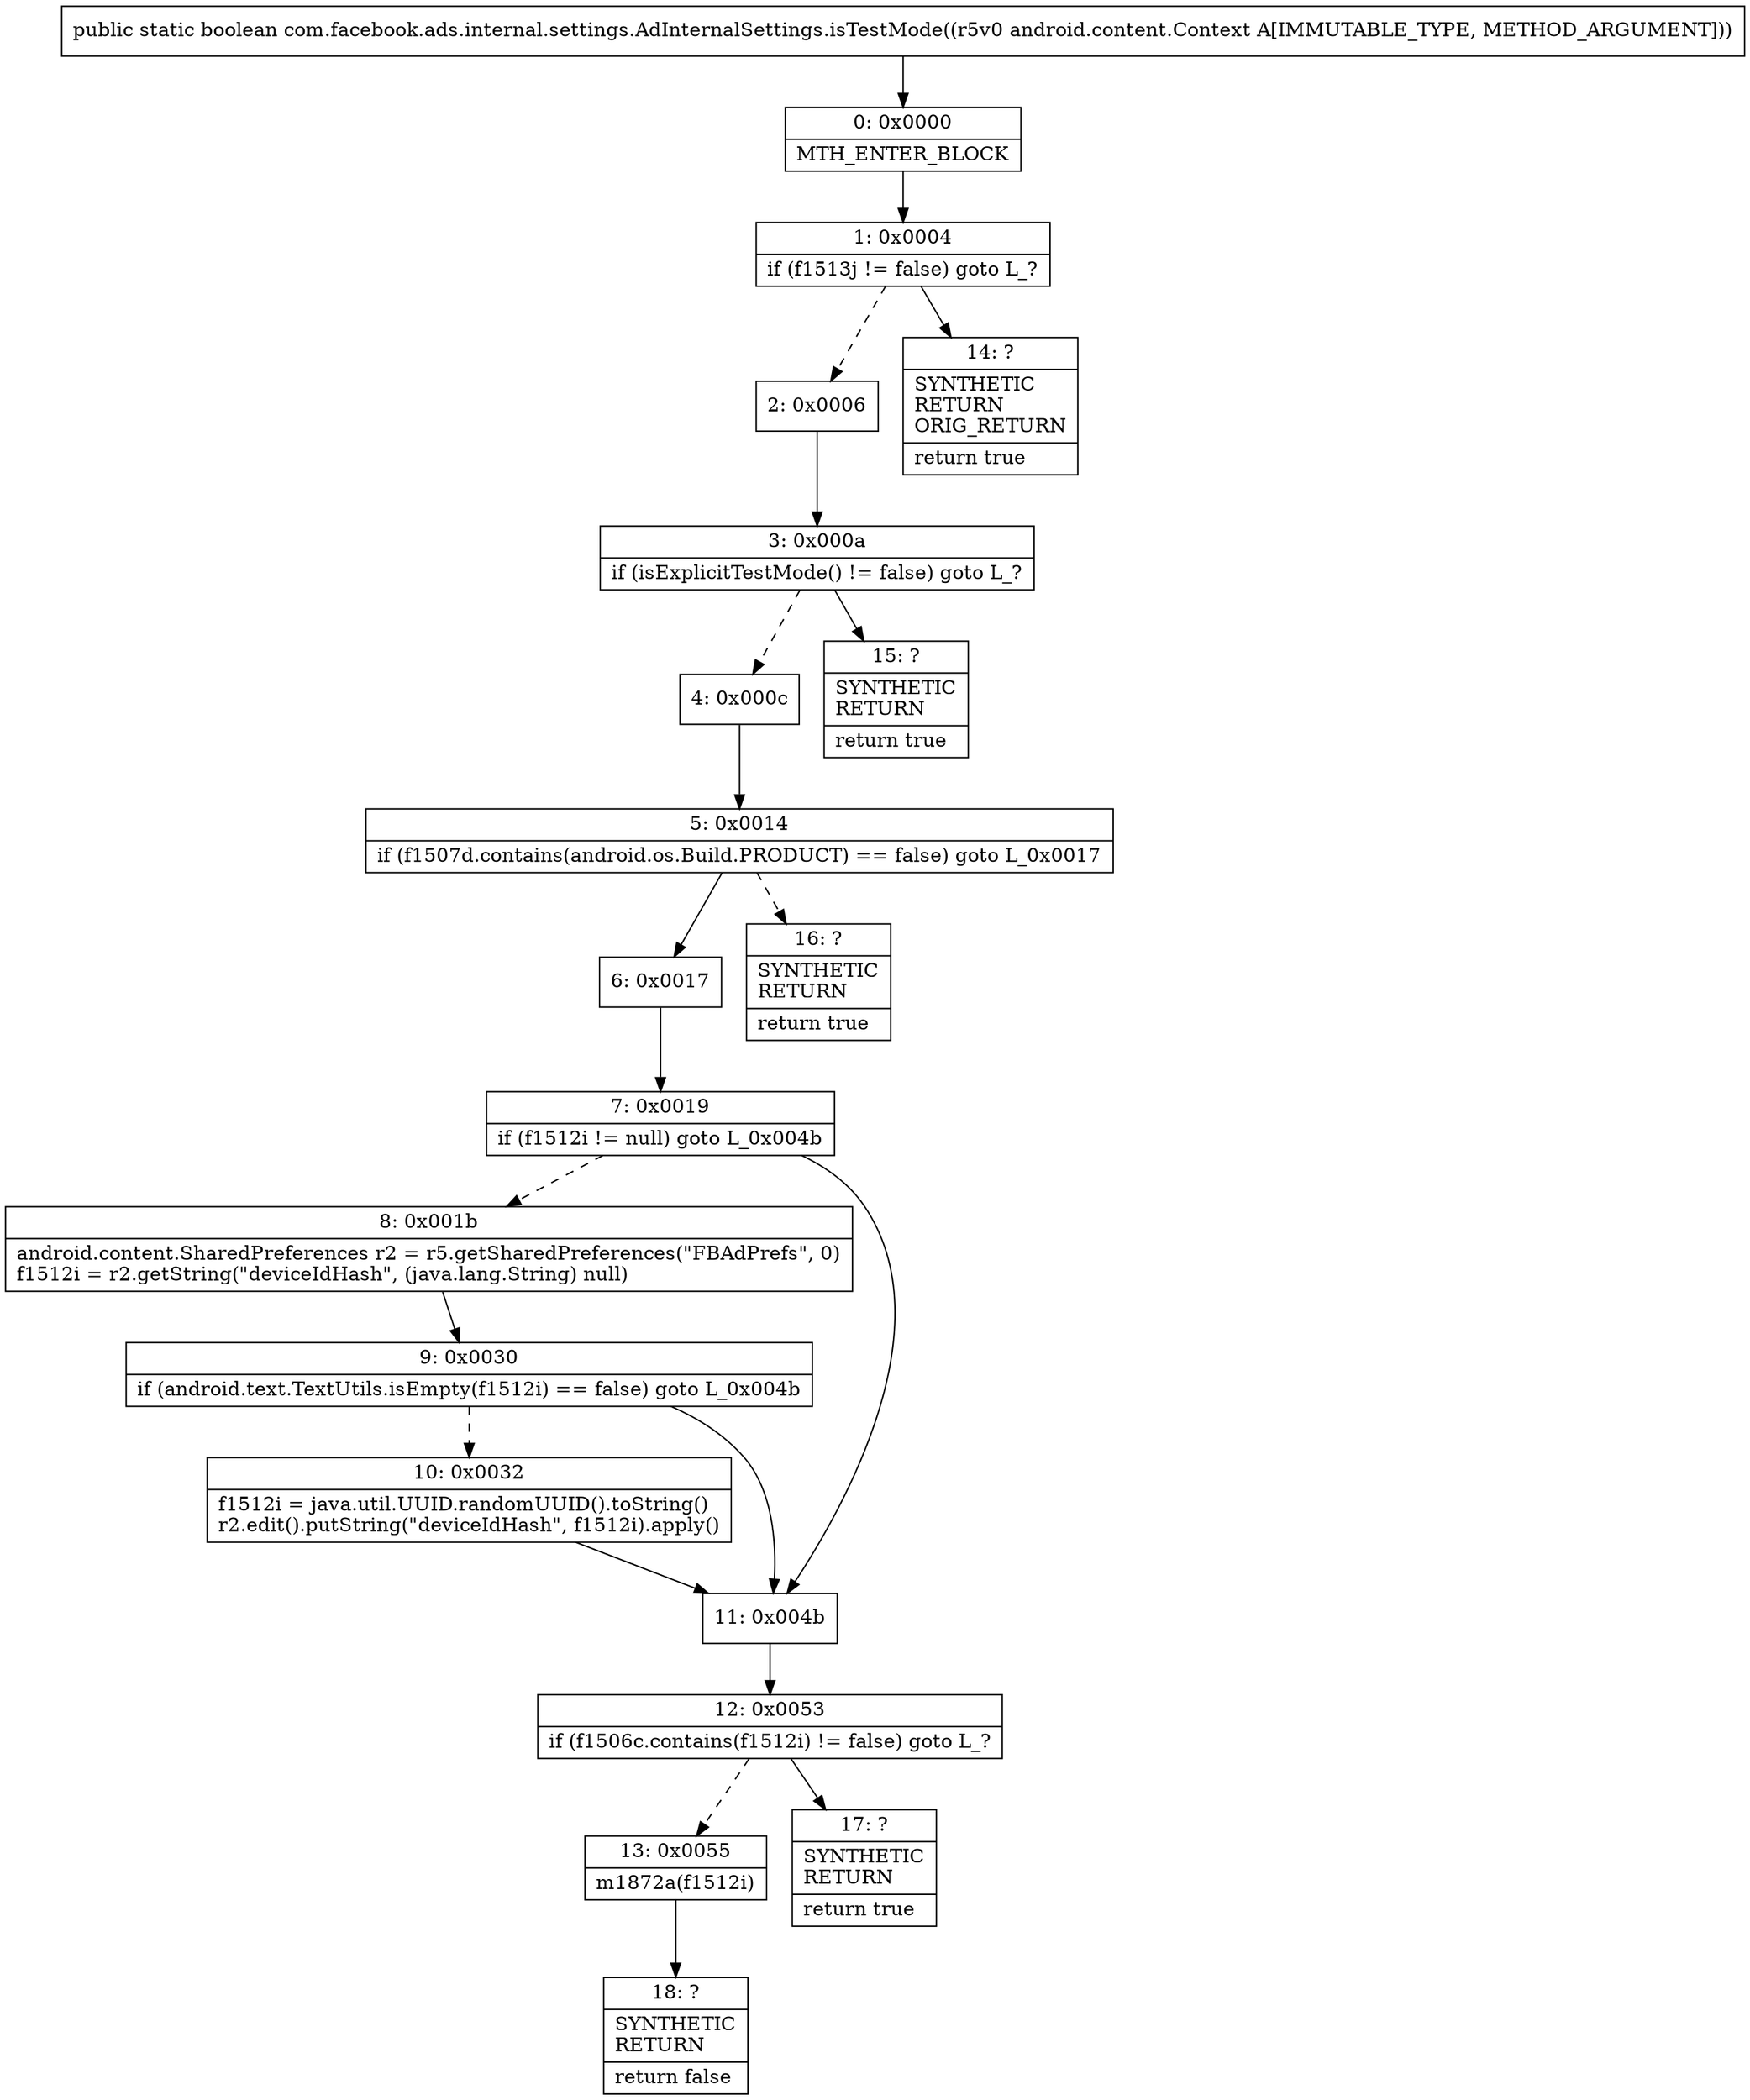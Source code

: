 digraph "CFG forcom.facebook.ads.internal.settings.AdInternalSettings.isTestMode(Landroid\/content\/Context;)Z" {
Node_0 [shape=record,label="{0\:\ 0x0000|MTH_ENTER_BLOCK\l}"];
Node_1 [shape=record,label="{1\:\ 0x0004|if (f1513j != false) goto L_?\l}"];
Node_2 [shape=record,label="{2\:\ 0x0006}"];
Node_3 [shape=record,label="{3\:\ 0x000a|if (isExplicitTestMode() != false) goto L_?\l}"];
Node_4 [shape=record,label="{4\:\ 0x000c}"];
Node_5 [shape=record,label="{5\:\ 0x0014|if (f1507d.contains(android.os.Build.PRODUCT) == false) goto L_0x0017\l}"];
Node_6 [shape=record,label="{6\:\ 0x0017}"];
Node_7 [shape=record,label="{7\:\ 0x0019|if (f1512i != null) goto L_0x004b\l}"];
Node_8 [shape=record,label="{8\:\ 0x001b|android.content.SharedPreferences r2 = r5.getSharedPreferences(\"FBAdPrefs\", 0)\lf1512i = r2.getString(\"deviceIdHash\", (java.lang.String) null)\l}"];
Node_9 [shape=record,label="{9\:\ 0x0030|if (android.text.TextUtils.isEmpty(f1512i) == false) goto L_0x004b\l}"];
Node_10 [shape=record,label="{10\:\ 0x0032|f1512i = java.util.UUID.randomUUID().toString()\lr2.edit().putString(\"deviceIdHash\", f1512i).apply()\l}"];
Node_11 [shape=record,label="{11\:\ 0x004b}"];
Node_12 [shape=record,label="{12\:\ 0x0053|if (f1506c.contains(f1512i) != false) goto L_?\l}"];
Node_13 [shape=record,label="{13\:\ 0x0055|m1872a(f1512i)\l}"];
Node_14 [shape=record,label="{14\:\ ?|SYNTHETIC\lRETURN\lORIG_RETURN\l|return true\l}"];
Node_15 [shape=record,label="{15\:\ ?|SYNTHETIC\lRETURN\l|return true\l}"];
Node_16 [shape=record,label="{16\:\ ?|SYNTHETIC\lRETURN\l|return true\l}"];
Node_17 [shape=record,label="{17\:\ ?|SYNTHETIC\lRETURN\l|return true\l}"];
Node_18 [shape=record,label="{18\:\ ?|SYNTHETIC\lRETURN\l|return false\l}"];
MethodNode[shape=record,label="{public static boolean com.facebook.ads.internal.settings.AdInternalSettings.isTestMode((r5v0 android.content.Context A[IMMUTABLE_TYPE, METHOD_ARGUMENT])) }"];
MethodNode -> Node_0;
Node_0 -> Node_1;
Node_1 -> Node_2[style=dashed];
Node_1 -> Node_14;
Node_2 -> Node_3;
Node_3 -> Node_4[style=dashed];
Node_3 -> Node_15;
Node_4 -> Node_5;
Node_5 -> Node_6;
Node_5 -> Node_16[style=dashed];
Node_6 -> Node_7;
Node_7 -> Node_8[style=dashed];
Node_7 -> Node_11;
Node_8 -> Node_9;
Node_9 -> Node_10[style=dashed];
Node_9 -> Node_11;
Node_10 -> Node_11;
Node_11 -> Node_12;
Node_12 -> Node_13[style=dashed];
Node_12 -> Node_17;
Node_13 -> Node_18;
}

